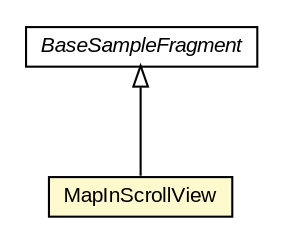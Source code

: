 #!/usr/local/bin/dot
#
# Class diagram 
# Generated by UMLGraph version R5_6-24-gf6e263 (http://www.umlgraph.org/)
#

digraph G {
	edge [fontname="arial",fontsize=10,labelfontname="arial",labelfontsize=10];
	node [fontname="arial",fontsize=10,shape=plaintext];
	nodesep=0.25;
	ranksep=0.5;
	// org.osmdroid.samplefragments.BaseSampleFragment
	c154430 [label=<<table title="org.osmdroid.samplefragments.BaseSampleFragment" border="0" cellborder="1" cellspacing="0" cellpadding="2" port="p" href="../BaseSampleFragment.html">
		<tr><td><table border="0" cellspacing="0" cellpadding="1">
<tr><td align="center" balign="center"><font face="arial italic"> BaseSampleFragment </font></td></tr>
		</table></td></tr>
		</table>>, URL="../BaseSampleFragment.html", fontname="arial", fontcolor="black", fontsize=10.0];
	// org.osmdroid.samplefragments.layouts.MapInScrollView
	c154510 [label=<<table title="org.osmdroid.samplefragments.layouts.MapInScrollView" border="0" cellborder="1" cellspacing="0" cellpadding="2" port="p" bgcolor="lemonChiffon" href="./MapInScrollView.html">
		<tr><td><table border="0" cellspacing="0" cellpadding="1">
<tr><td align="center" balign="center"> MapInScrollView </td></tr>
		</table></td></tr>
		</table>>, URL="./MapInScrollView.html", fontname="arial", fontcolor="black", fontsize=10.0];
	//org.osmdroid.samplefragments.layouts.MapInScrollView extends org.osmdroid.samplefragments.BaseSampleFragment
	c154430:p -> c154510:p [dir=back,arrowtail=empty];
}

